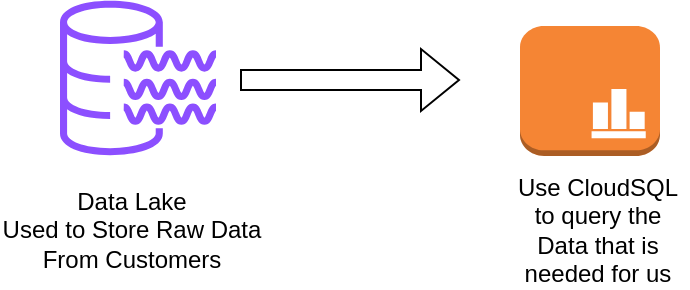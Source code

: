 <mxfile version="24.2.7" type="github">
  <diagram name="Page-1" id="-qYtvEomW0k4A3SLVBOT">
    <mxGraphModel dx="1026" dy="684" grid="1" gridSize="10" guides="1" tooltips="1" connect="1" arrows="1" fold="1" page="1" pageScale="1" pageWidth="827" pageHeight="1169" math="0" shadow="0">
      <root>
        <mxCell id="0" />
        <mxCell id="1" parent="0" />
        <mxCell id="VT7pETLHUvZkBAH2U3De-2" value="" style="sketch=0;outlineConnect=0;fontColor=#232F3E;gradientColor=none;fillColor=#8C4FFF;strokeColor=none;dashed=0;verticalLabelPosition=bottom;verticalAlign=top;align=center;html=1;fontSize=12;fontStyle=0;aspect=fixed;pointerEvents=1;shape=mxgraph.aws4.data_lake_resource_icon;" vertex="1" parent="1">
          <mxGeometry x="100" y="150" width="78" height="78" as="geometry" />
        </mxCell>
        <mxCell id="VT7pETLHUvZkBAH2U3De-3" value="Data Lake&lt;div&gt;Used to Store Raw Data From Customers&lt;/div&gt;" style="text;html=1;align=center;verticalAlign=middle;whiteSpace=wrap;rounded=0;" vertex="1" parent="1">
          <mxGeometry x="70" y="250" width="132" height="30" as="geometry" />
        </mxCell>
        <mxCell id="VT7pETLHUvZkBAH2U3De-5" value="" style="shape=flexArrow;endArrow=classic;html=1;rounded=0;" edge="1" parent="1">
          <mxGeometry width="50" height="50" relative="1" as="geometry">
            <mxPoint x="190" y="190" as="sourcePoint" />
            <mxPoint x="300" y="190" as="targetPoint" />
          </mxGeometry>
        </mxCell>
        <mxCell id="VT7pETLHUvZkBAH2U3De-9" value="Use CloudSQL to query the Data that is needed for us" style="text;html=1;align=center;verticalAlign=middle;whiteSpace=wrap;rounded=0;" vertex="1" parent="1">
          <mxGeometry x="324" y="250" width="90" height="30" as="geometry" />
        </mxCell>
        <mxCell id="VT7pETLHUvZkBAH2U3De-10" value="" style="outlineConnect=0;dashed=0;verticalLabelPosition=bottom;verticalAlign=top;align=center;html=1;shape=mxgraph.aws3.instance_with_cloudwatch;fillColor=#F58534;gradientColor=none;" vertex="1" parent="1">
          <mxGeometry x="330" y="163" width="70" height="65" as="geometry" />
        </mxCell>
      </root>
    </mxGraphModel>
  </diagram>
</mxfile>
